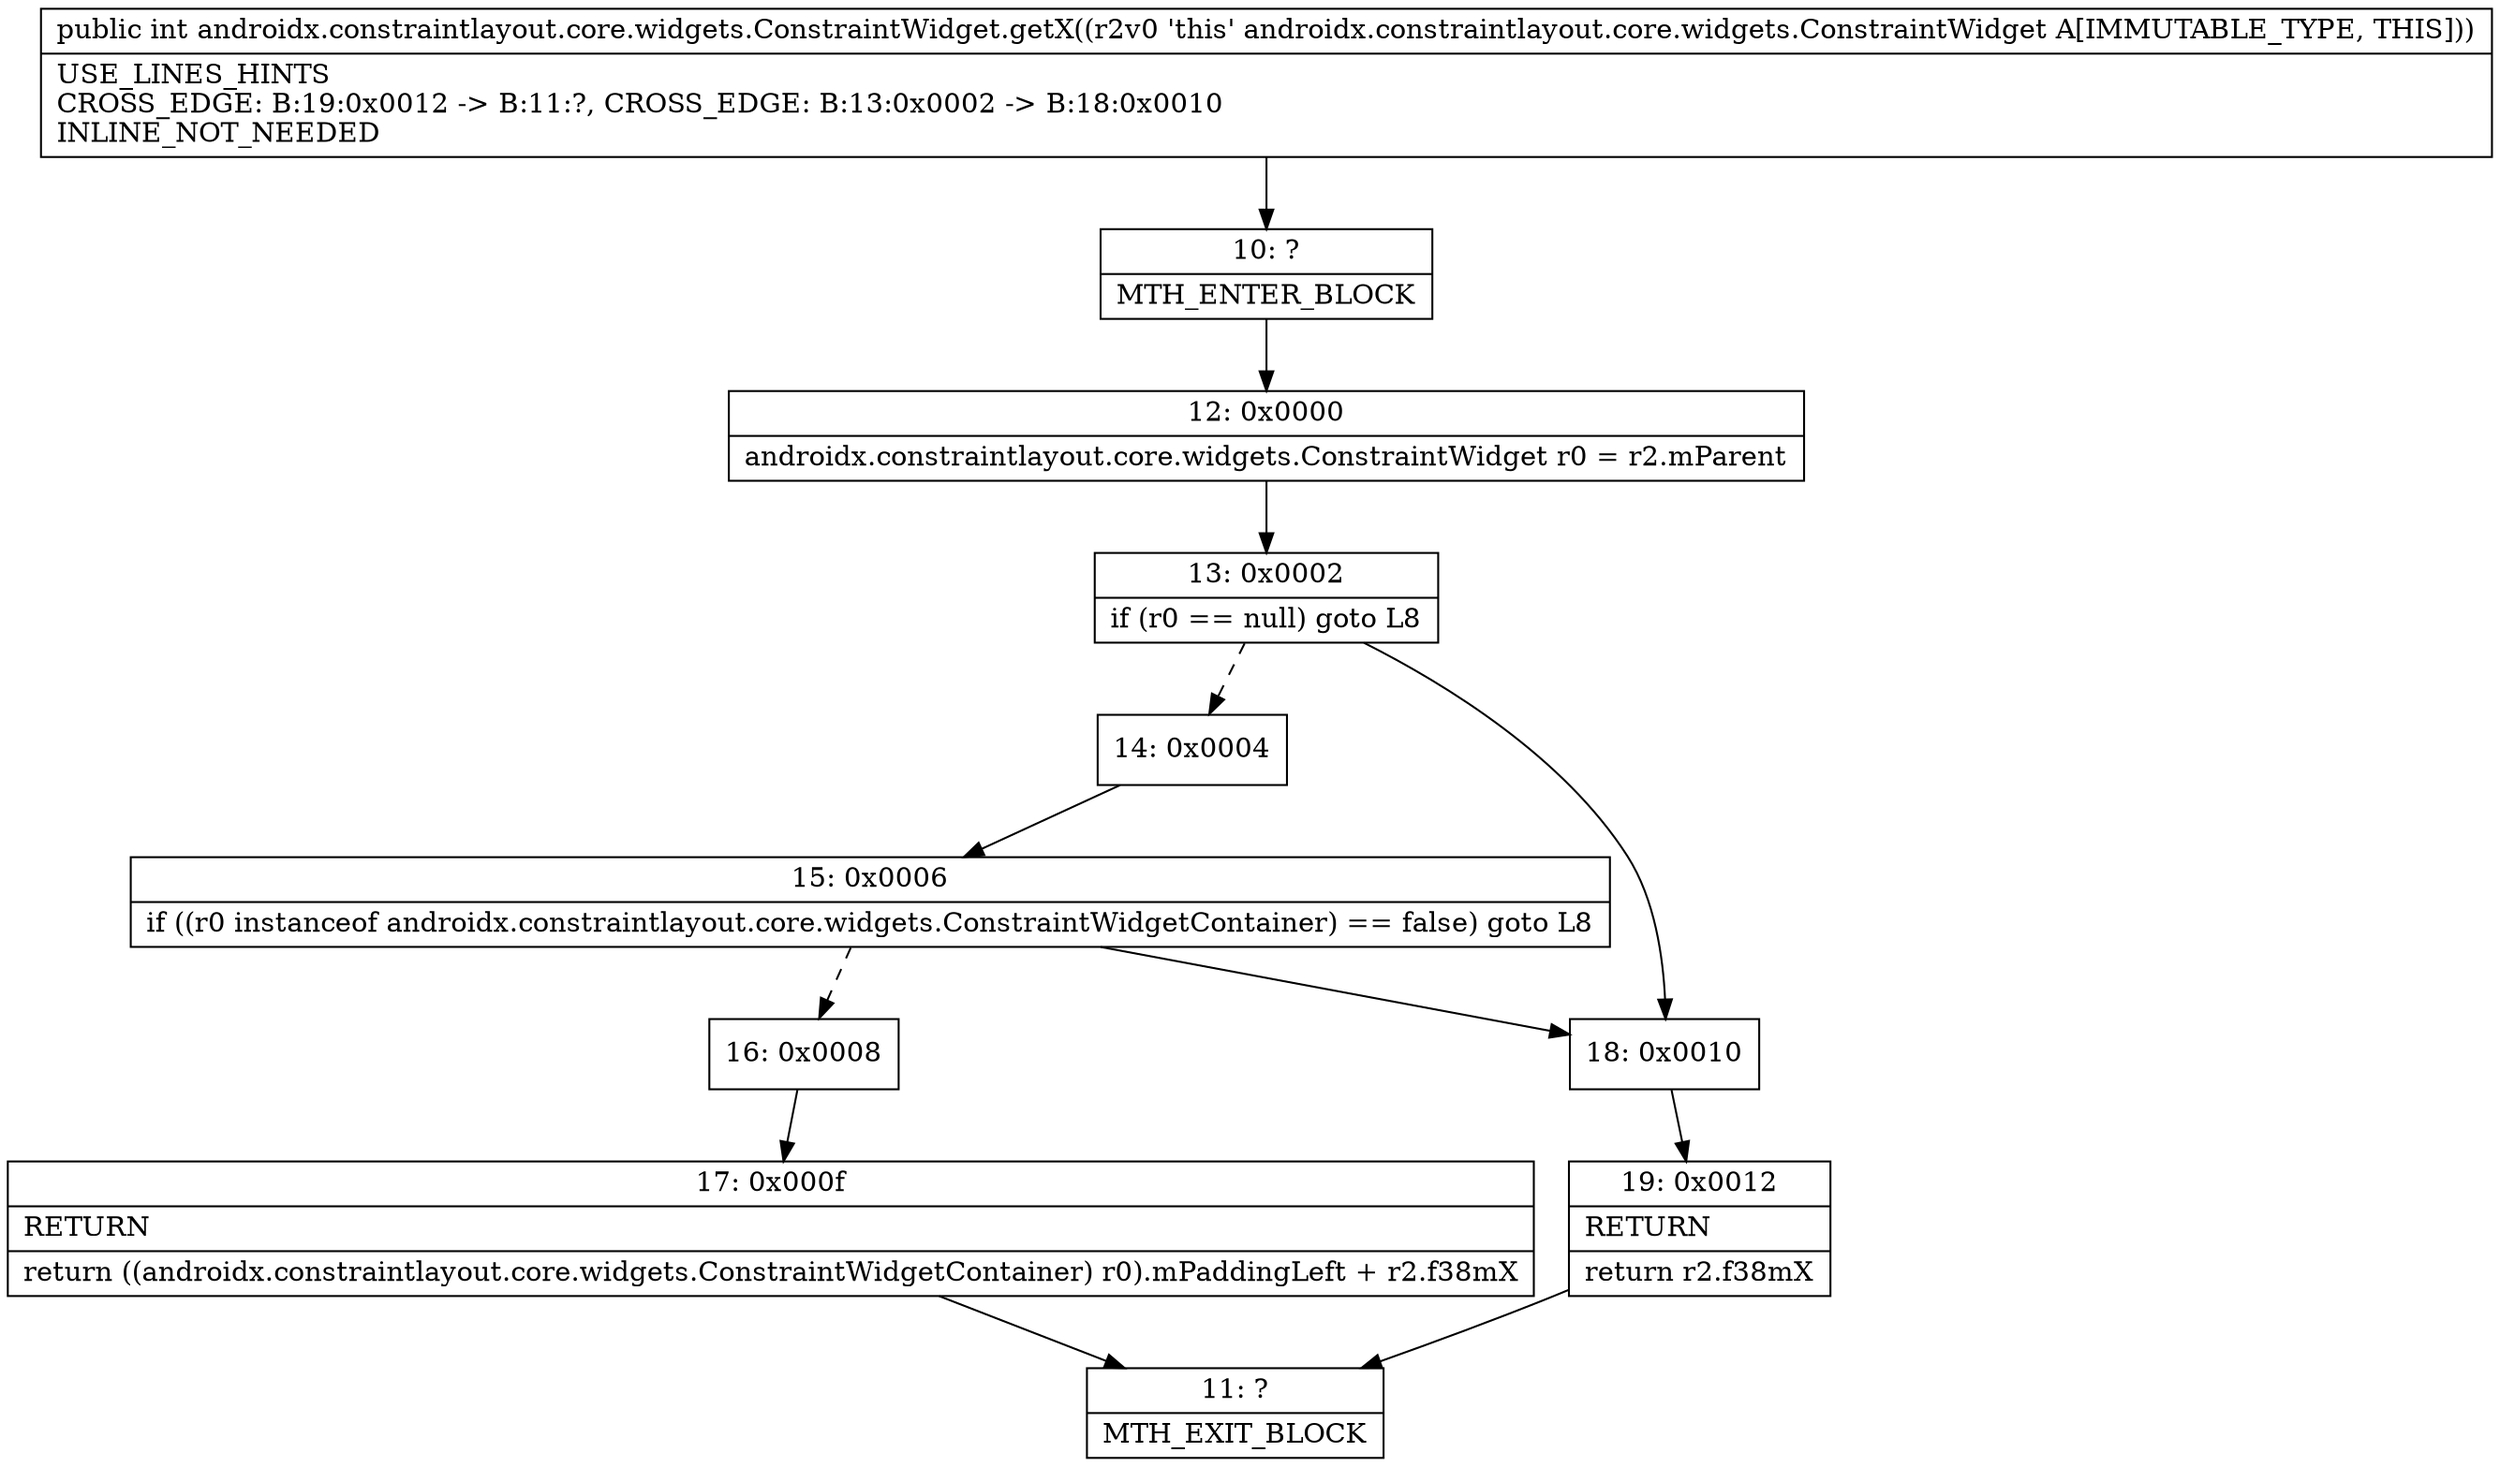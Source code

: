 digraph "CFG forandroidx.constraintlayout.core.widgets.ConstraintWidget.getX()I" {
Node_10 [shape=record,label="{10\:\ ?|MTH_ENTER_BLOCK\l}"];
Node_12 [shape=record,label="{12\:\ 0x0000|androidx.constraintlayout.core.widgets.ConstraintWidget r0 = r2.mParent\l}"];
Node_13 [shape=record,label="{13\:\ 0x0002|if (r0 == null) goto L8\l}"];
Node_14 [shape=record,label="{14\:\ 0x0004}"];
Node_15 [shape=record,label="{15\:\ 0x0006|if ((r0 instanceof androidx.constraintlayout.core.widgets.ConstraintWidgetContainer) == false) goto L8\l}"];
Node_16 [shape=record,label="{16\:\ 0x0008}"];
Node_17 [shape=record,label="{17\:\ 0x000f|RETURN\l|return ((androidx.constraintlayout.core.widgets.ConstraintWidgetContainer) r0).mPaddingLeft + r2.f38mX\l}"];
Node_11 [shape=record,label="{11\:\ ?|MTH_EXIT_BLOCK\l}"];
Node_18 [shape=record,label="{18\:\ 0x0010}"];
Node_19 [shape=record,label="{19\:\ 0x0012|RETURN\l|return r2.f38mX\l}"];
MethodNode[shape=record,label="{public int androidx.constraintlayout.core.widgets.ConstraintWidget.getX((r2v0 'this' androidx.constraintlayout.core.widgets.ConstraintWidget A[IMMUTABLE_TYPE, THIS]))  | USE_LINES_HINTS\lCROSS_EDGE: B:19:0x0012 \-\> B:11:?, CROSS_EDGE: B:13:0x0002 \-\> B:18:0x0010\lINLINE_NOT_NEEDED\l}"];
MethodNode -> Node_10;Node_10 -> Node_12;
Node_12 -> Node_13;
Node_13 -> Node_14[style=dashed];
Node_13 -> Node_18;
Node_14 -> Node_15;
Node_15 -> Node_16[style=dashed];
Node_15 -> Node_18;
Node_16 -> Node_17;
Node_17 -> Node_11;
Node_18 -> Node_19;
Node_19 -> Node_11;
}

